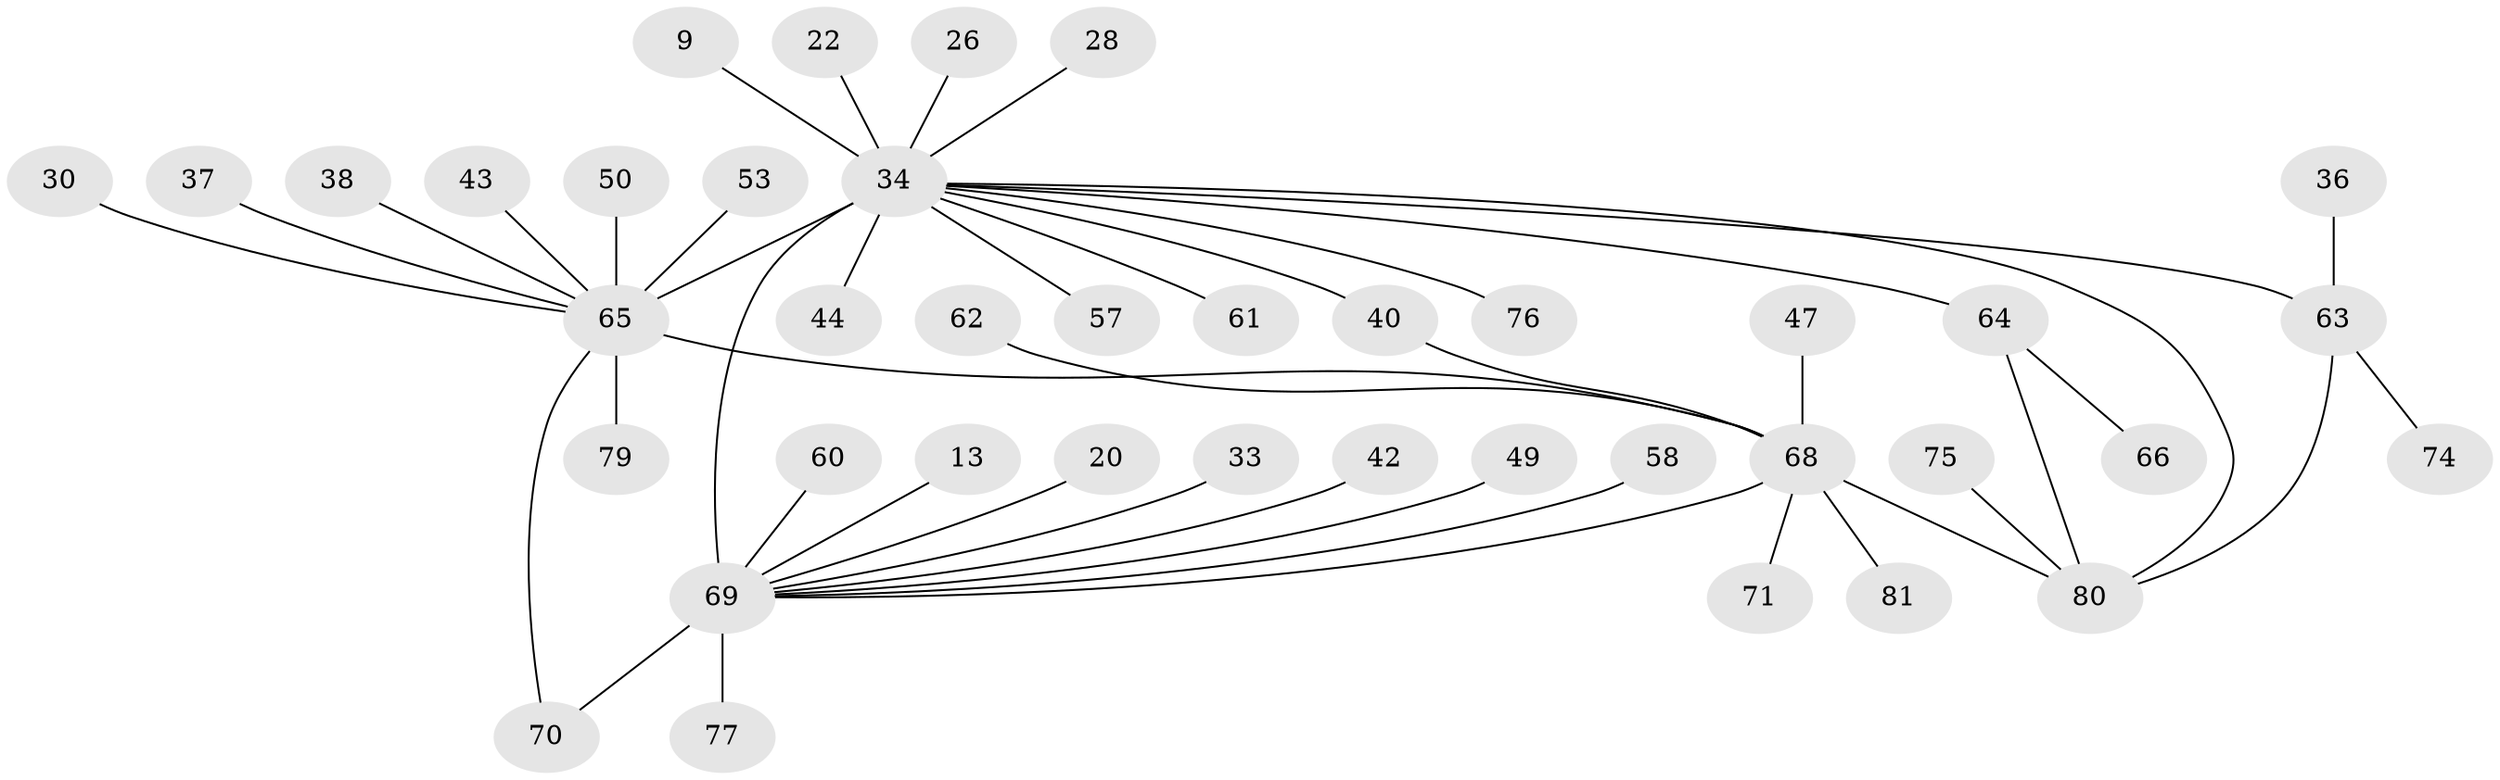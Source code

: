 // original degree distribution, {12: 0.012345679012345678, 9: 0.024691358024691357, 7: 0.037037037037037035, 17: 0.012345679012345678, 11: 0.012345679012345678, 2: 0.20987654320987653, 14: 0.012345679012345678, 1: 0.49382716049382713, 5: 0.012345679012345678, 6: 0.037037037037037035, 3: 0.09876543209876543, 4: 0.024691358024691357, 8: 0.012345679012345678}
// Generated by graph-tools (version 1.1) at 2025/47/03/09/25 04:47:18]
// undirected, 40 vertices, 45 edges
graph export_dot {
graph [start="1"]
  node [color=gray90,style=filled];
  9;
  13;
  20;
  22;
  26;
  28;
  30;
  33;
  34 [super="+25+27+5"];
  36;
  37;
  38;
  40;
  42;
  43;
  44;
  47;
  49;
  50;
  53;
  57;
  58;
  60;
  61;
  62;
  63 [super="+56+6"];
  64 [super="+45"];
  65 [super="+1+29+3+11"];
  66;
  68 [super="+46+14"];
  69 [super="+52+41"];
  70 [super="+51"];
  71;
  74;
  75;
  76;
  77;
  79 [super="+67"];
  80 [super="+59+39+18+48+78+54+55+72+73"];
  81;
  9 -- 34;
  13 -- 69;
  20 -- 69;
  22 -- 34;
  26 -- 34;
  28 -- 34;
  30 -- 65;
  33 -- 69;
  34 -- 65 [weight=3];
  34 -- 40;
  34 -- 76;
  34 -- 57;
  34 -- 64 [weight=3];
  34 -- 44;
  34 -- 80;
  34 -- 61;
  34 -- 63 [weight=3];
  34 -- 69 [weight=10];
  36 -- 63;
  37 -- 65;
  38 -- 65;
  40 -- 68;
  42 -- 69;
  43 -- 65;
  47 -- 68;
  49 -- 69;
  50 -- 65;
  53 -- 65;
  58 -- 69;
  60 -- 69;
  62 -- 68;
  63 -- 74 [weight=2];
  63 -- 80 [weight=3];
  64 -- 66;
  64 -- 80 [weight=2];
  65 -- 68 [weight=5];
  65 -- 70;
  65 -- 79;
  68 -- 71;
  68 -- 81;
  68 -- 80;
  68 -- 69 [weight=3];
  69 -- 70;
  69 -- 77;
  75 -- 80;
}
